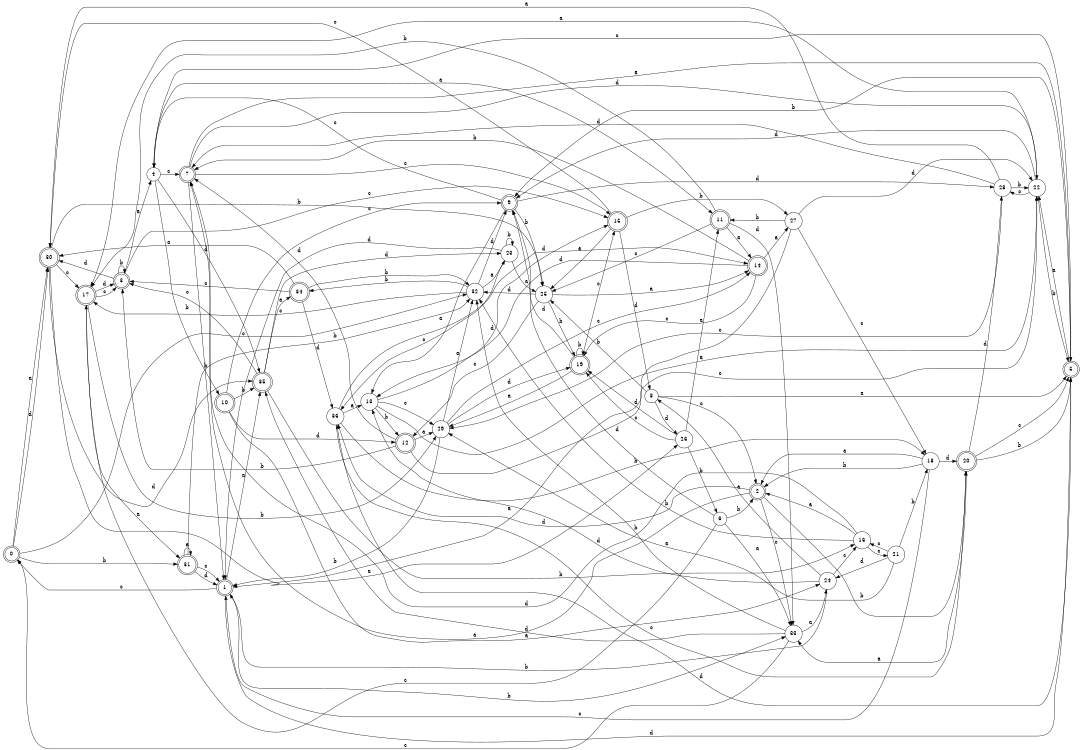 digraph n30_4 {
__start0 [label="" shape="none"];

rankdir=LR;
size="8,5";

s0 [style="rounded,filled", color="black", fillcolor="white" shape="doublecircle", label="0"];
s1 [style="rounded,filled", color="black", fillcolor="white" shape="doublecircle", label="1"];
s2 [style="rounded,filled", color="black", fillcolor="white" shape="doublecircle", label="2"];
s3 [style="rounded,filled", color="black", fillcolor="white" shape="doublecircle", label="3"];
s4 [style="filled", color="black", fillcolor="white" shape="circle", label="4"];
s5 [style="rounded,filled", color="black", fillcolor="white" shape="doublecircle", label="5"];
s6 [style="filled", color="black", fillcolor="white" shape="circle", label="6"];
s7 [style="rounded,filled", color="black", fillcolor="white" shape="doublecircle", label="7"];
s8 [style="filled", color="black", fillcolor="white" shape="circle", label="8"];
s9 [style="rounded,filled", color="black", fillcolor="white" shape="doublecircle", label="9"];
s10 [style="rounded,filled", color="black", fillcolor="white" shape="doublecircle", label="10"];
s11 [style="rounded,filled", color="black", fillcolor="white" shape="doublecircle", label="11"];
s12 [style="rounded,filled", color="black", fillcolor="white" shape="doublecircle", label="12"];
s13 [style="filled", color="black", fillcolor="white" shape="circle", label="13"];
s14 [style="rounded,filled", color="black", fillcolor="white" shape="doublecircle", label="14"];
s15 [style="rounded,filled", color="black", fillcolor="white" shape="doublecircle", label="15"];
s16 [style="filled", color="black", fillcolor="white" shape="circle", label="16"];
s17 [style="rounded,filled", color="black", fillcolor="white" shape="doublecircle", label="17"];
s18 [style="filled", color="black", fillcolor="white" shape="circle", label="18"];
s19 [style="rounded,filled", color="black", fillcolor="white" shape="doublecircle", label="19"];
s20 [style="rounded,filled", color="black", fillcolor="white" shape="doublecircle", label="20"];
s21 [style="filled", color="black", fillcolor="white" shape="circle", label="21"];
s22 [style="filled", color="black", fillcolor="white" shape="circle", label="22"];
s23 [style="filled", color="black", fillcolor="white" shape="circle", label="23"];
s24 [style="filled", color="black", fillcolor="white" shape="circle", label="24"];
s25 [style="filled", color="black", fillcolor="white" shape="circle", label="25"];
s26 [style="filled", color="black", fillcolor="white" shape="circle", label="26"];
s27 [style="filled", color="black", fillcolor="white" shape="circle", label="27"];
s28 [style="filled", color="black", fillcolor="white" shape="circle", label="28"];
s29 [style="filled", color="black", fillcolor="white" shape="circle", label="29"];
s30 [style="rounded,filled", color="black", fillcolor="white" shape="doublecircle", label="30"];
s31 [style="rounded,filled", color="black", fillcolor="white" shape="doublecircle", label="31"];
s32 [style="filled", color="black", fillcolor="white" shape="circle", label="32"];
s33 [style="filled", color="black", fillcolor="white" shape="circle", label="33"];
s34 [style="rounded,filled", color="black", fillcolor="white" shape="doublecircle", label="34"];
s35 [style="rounded,filled", color="black", fillcolor="white" shape="doublecircle", label="35"];
s36 [style="filled", color="black", fillcolor="white" shape="circle", label="36"];
s0 -> s30 [label="a"];
s0 -> s31 [label="b"];
s0 -> s32 [label="c"];
s0 -> s30 [label="d"];
s1 -> s35 [label="a"];
s1 -> s33 [label="b"];
s1 -> s0 [label="c"];
s1 -> s5 [label="d"];
s2 -> s7 [label="a"];
s2 -> s20 [label="b"];
s2 -> s33 [label="c"];
s2 -> s36 [label="d"];
s3 -> s4 [label="a"];
s3 -> s3 [label="b"];
s3 -> s15 [label="c"];
s3 -> s30 [label="d"];
s4 -> s11 [label="a"];
s4 -> s10 [label="b"];
s4 -> s7 [label="c"];
s4 -> s35 [label="d"];
s5 -> s22 [label="a"];
s5 -> s9 [label="b"];
s5 -> s4 [label="c"];
s5 -> s36 [label="d"];
s6 -> s33 [label="a"];
s6 -> s2 [label="b"];
s6 -> s17 [label="c"];
s6 -> s9 [label="d"];
s7 -> s5 [label="a"];
s7 -> s1 [label="b"];
s7 -> s15 [label="c"];
s7 -> s22 [label="d"];
s8 -> s5 [label="a"];
s8 -> s25 [label="b"];
s8 -> s2 [label="c"];
s8 -> s26 [label="d"];
s9 -> s13 [label="a"];
s9 -> s25 [label="b"];
s9 -> s4 [label="c"];
s9 -> s28 [label="d"];
s10 -> s24 [label="a"];
s10 -> s35 [label="b"];
s10 -> s9 [label="c"];
s10 -> s12 [label="d"];
s11 -> s14 [label="a"];
s11 -> s17 [label="b"];
s11 -> s25 [label="c"];
s11 -> s33 [label="d"];
s12 -> s29 [label="a"];
s12 -> s3 [label="b"];
s12 -> s22 [label="c"];
s12 -> s7 [label="d"];
s13 -> s22 [label="a"];
s13 -> s12 [label="b"];
s13 -> s29 [label="c"];
s13 -> s15 [label="d"];
s14 -> s27 [label="a"];
s14 -> s7 [label="b"];
s14 -> s19 [label="c"];
s14 -> s13 [label="d"];
s15 -> s25 [label="a"];
s15 -> s27 [label="b"];
s15 -> s30 [label="c"];
s15 -> s8 [label="d"];
s16 -> s2 [label="a"];
s16 -> s32 [label="b"];
s16 -> s21 [label="c"];
s16 -> s7 [label="d"];
s17 -> s31 [label="a"];
s17 -> s29 [label="b"];
s17 -> s3 [label="c"];
s17 -> s3 [label="d"];
s18 -> s2 [label="a"];
s18 -> s2 [label="b"];
s18 -> s1 [label="c"];
s18 -> s20 [label="d"];
s19 -> s29 [label="a"];
s19 -> s19 [label="b"];
s19 -> s15 [label="c"];
s19 -> s9 [label="d"];
s20 -> s33 [label="a"];
s20 -> s5 [label="b"];
s20 -> s5 [label="c"];
s20 -> s28 [label="d"];
s21 -> s29 [label="a"];
s21 -> s18 [label="b"];
s21 -> s16 [label="c"];
s21 -> s24 [label="d"];
s22 -> s17 [label="a"];
s22 -> s5 [label="b"];
s22 -> s28 [label="c"];
s22 -> s9 [label="d"];
s23 -> s25 [label="a"];
s23 -> s23 [label="b"];
s23 -> s36 [label="c"];
s23 -> s1 [label="d"];
s24 -> s8 [label="a"];
s24 -> s1 [label="b"];
s24 -> s16 [label="c"];
s24 -> s13 [label="d"];
s25 -> s14 [label="a"];
s25 -> s19 [label="b"];
s25 -> s12 [label="c"];
s25 -> s32 [label="d"];
s26 -> s11 [label="a"];
s26 -> s6 [label="b"];
s26 -> s19 [label="c"];
s26 -> s19 [label="d"];
s27 -> s1 [label="a"];
s27 -> s11 [label="b"];
s27 -> s18 [label="c"];
s27 -> s22 [label="d"];
s28 -> s30 [label="a"];
s28 -> s22 [label="b"];
s28 -> s29 [label="c"];
s28 -> s7 [label="d"];
s29 -> s32 [label="a"];
s29 -> s1 [label="b"];
s29 -> s14 [label="c"];
s29 -> s19 [label="d"];
s30 -> s26 [label="a"];
s30 -> s25 [label="b"];
s30 -> s17 [label="c"];
s30 -> s35 [label="d"];
s31 -> s31 [label="a"];
s31 -> s32 [label="b"];
s31 -> s1 [label="c"];
s31 -> s1 [label="d"];
s32 -> s23 [label="a"];
s32 -> s34 [label="b"];
s32 -> s17 [label="c"];
s32 -> s9 [label="d"];
s33 -> s24 [label="a"];
s33 -> s32 [label="b"];
s33 -> s0 [label="c"];
s33 -> s35 [label="d"];
s34 -> s30 [label="a"];
s34 -> s32 [label="b"];
s34 -> s3 [label="c"];
s34 -> s36 [label="d"];
s35 -> s34 [label="a"];
s35 -> s16 [label="b"];
s35 -> s3 [label="c"];
s35 -> s23 [label="d"];
s36 -> s13 [label="a"];
s36 -> s18 [label="b"];
s36 -> s20 [label="c"];
s36 -> s14 [label="d"];

}